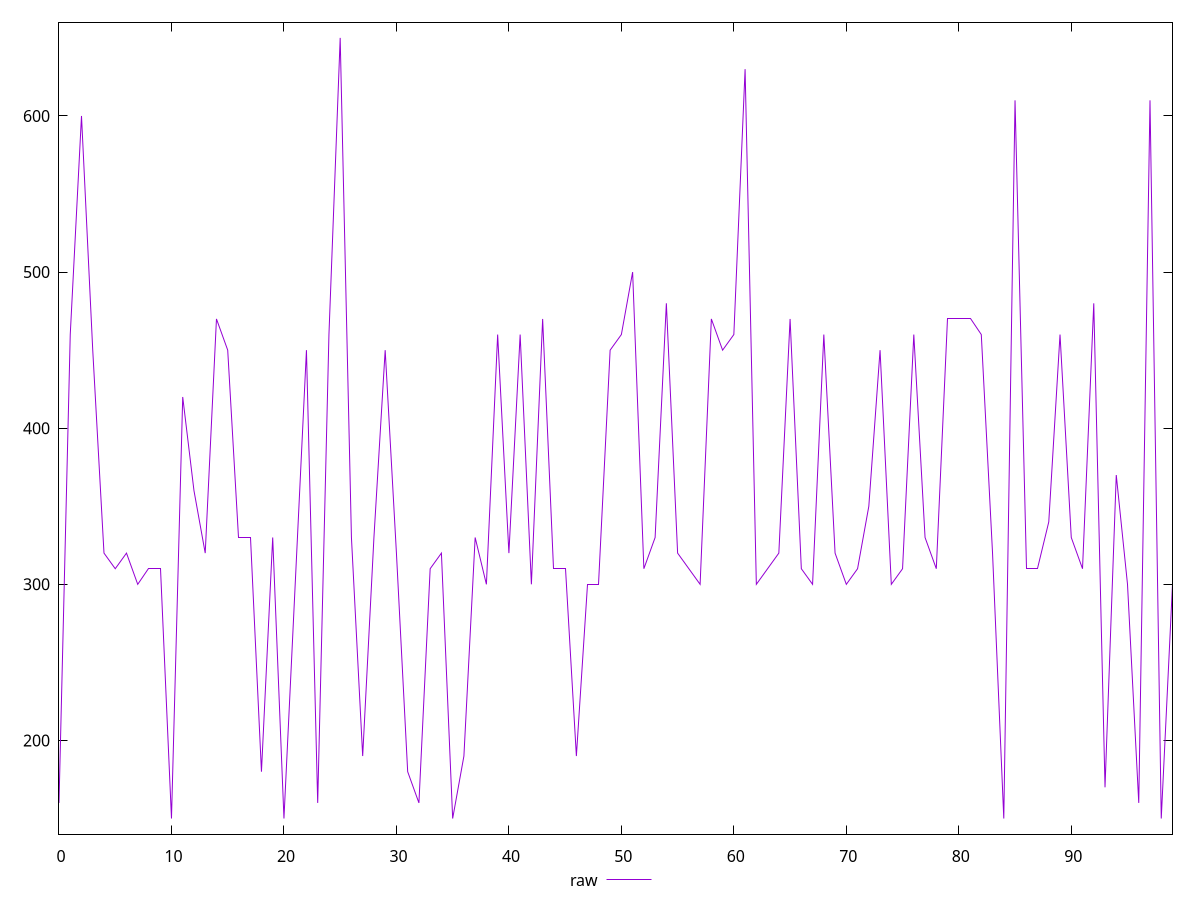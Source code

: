 reset

$raw <<EOF
0 160
1 460
2 600
3 450
4 320
5 310
6 320
7 300
8 310
9 310
10 150
11 420
12 360
13 320
14 470
15 450
16 330
17 330
18 180
19 330
20 150
21 300
22 450
23 160
24 460
25 650
26 330
27 190
28 330
29 450
30 320
31 180
32 160
33 310
34 320
35 150
36 190
37 330
38 300
39 460
40 320
41 460
42 300
43 470
44 310
45 310
46 190
47 300
48 300
49 450
50 460
51 500
52 310
53 330
54 480
55 320
56 310
57 300
58 470
59 450
60 460
61 630
62 300
63 310
64 320
65 470
66 310
67 300
68 460
69 320
70 300
71 310
72 350
73 450
74 300
75 310
76 460
77 330
78 310
79 470
80 470
81 470
82 460
83 320
84 150
85 610
86 310
87 310
88 340
89 460
90 330
91 310
92 480
93 170
94 370
95 300
96 160
97 610
98 150
99 300
EOF

set key outside below
set xrange [0:99]
set yrange [140:660]
set trange [140:660]
set terminal svg size 640, 500 enhanced background rgb 'white'
set output "report_00015_2021-02-09T16-11-33.973Z/uses-webp-images/samples/pages+cached/raw/values.svg"

plot $raw title "raw" with line

reset
